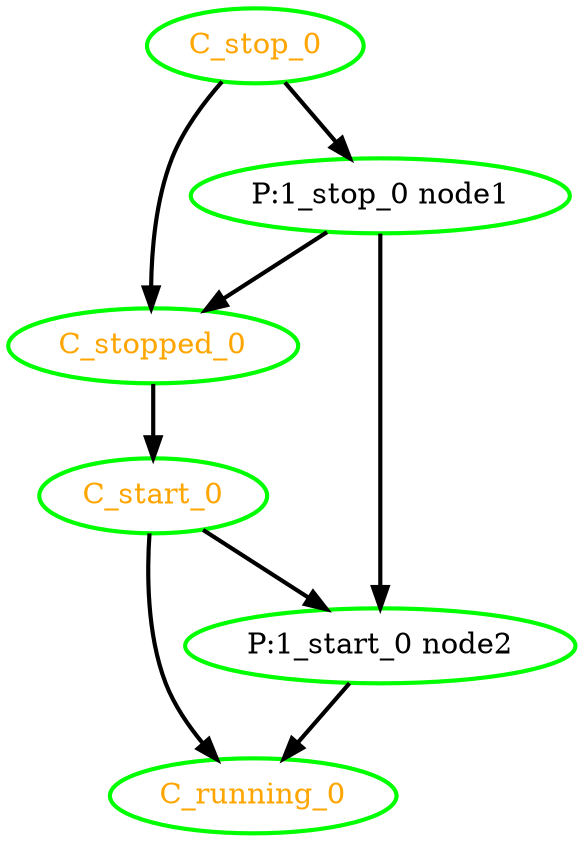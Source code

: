 digraph "g" {
"C_running_0" [ style=bold color="green" fontcolor="orange" ]
"C_start_0" -> "C_running_0" [ style = bold]
"C_start_0" -> "P:1_start_0 node2" [ style = bold]
"C_start_0" [ style=bold color="green" fontcolor="orange" ]
"C_stop_0" -> "C_stopped_0" [ style = bold]
"C_stop_0" -> "P:1_stop_0 node1" [ style = bold]
"C_stop_0" [ style=bold color="green" fontcolor="orange" ]
"C_stopped_0" -> "C_start_0" [ style = bold]
"C_stopped_0" [ style=bold color="green" fontcolor="orange" ]
"P:1_start_0 node2" -> "C_running_0" [ style = bold]
"P:1_start_0 node2" [ style=bold color="green" fontcolor="black" ]
"P:1_stop_0 node1" -> "C_stopped_0" [ style = bold]
"P:1_stop_0 node1" -> "P:1_start_0 node2" [ style = bold]
"P:1_stop_0 node1" [ style=bold color="green" fontcolor="black" ]
}
